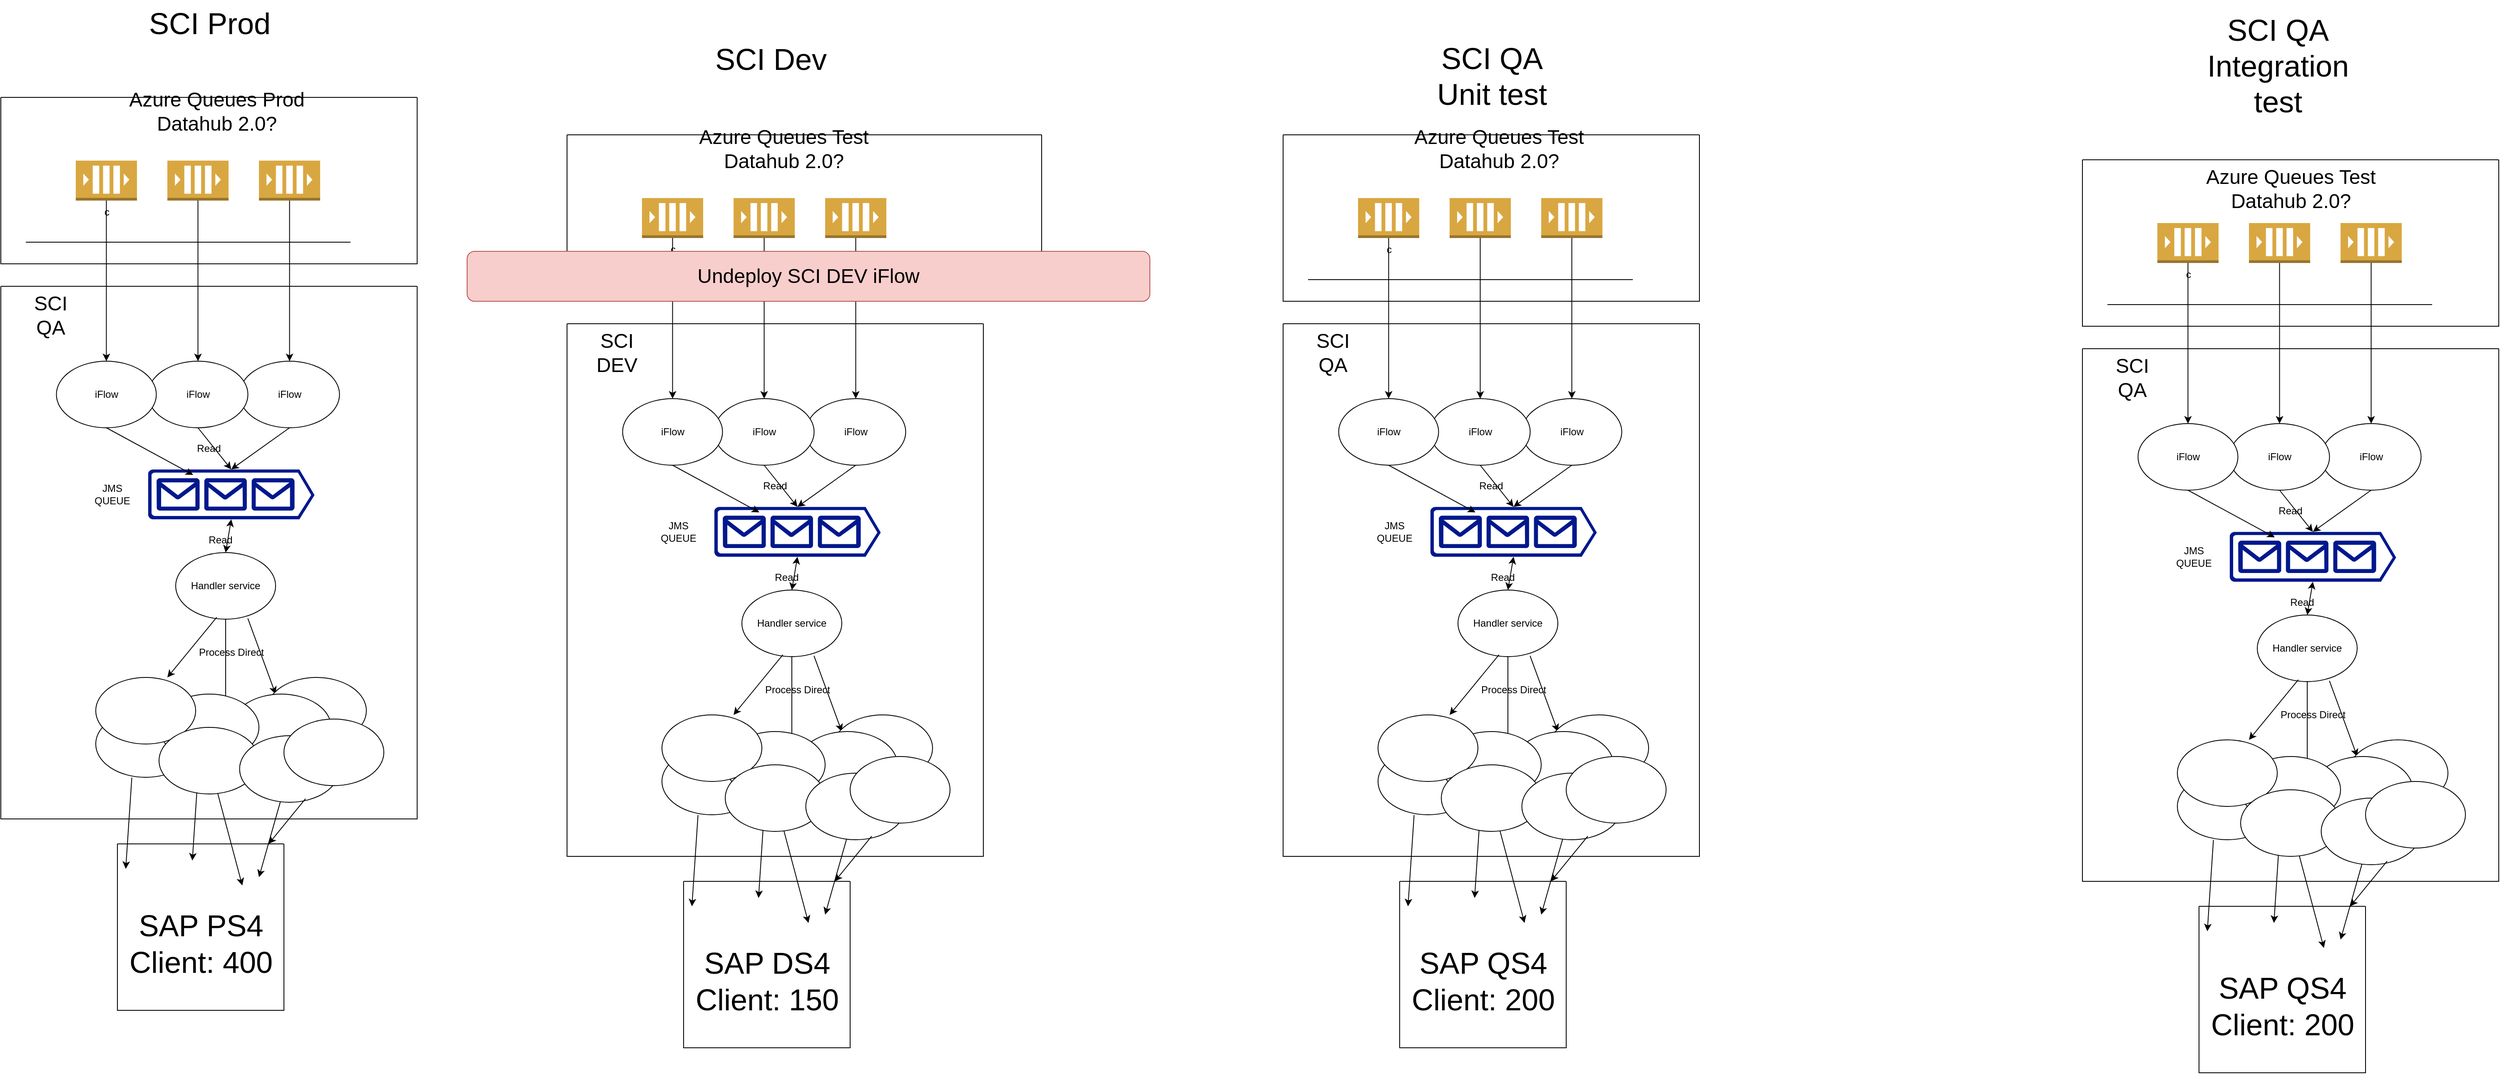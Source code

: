 <mxfile version="26.2.5">
  <diagram id="C5RBs43oDa-KdzZeNtuy" name="Page-1">
    <mxGraphModel dx="4732" dy="1289" grid="1" gridSize="10" guides="1" tooltips="1" connect="1" arrows="1" fold="1" page="1" pageScale="1" pageWidth="827" pageHeight="1169" math="0" shadow="0">
      <root>
        <mxCell id="WIyWlLk6GJQsqaUBKTNV-0" />
        <mxCell id="WIyWlLk6GJQsqaUBKTNV-1" parent="WIyWlLk6GJQsqaUBKTNV-0" />
        <mxCell id="n06JC92JtDvAnd-jPqie-0" value="c" style="outlineConnect=0;dashed=0;verticalLabelPosition=bottom;verticalAlign=top;align=center;html=1;shape=mxgraph.aws3.queue;fillColor=#D9A741;gradientColor=none;" parent="WIyWlLk6GJQsqaUBKTNV-1" vertex="1">
          <mxGeometry x="210" y="299" width="73.5" height="48" as="geometry" />
        </mxCell>
        <mxCell id="n06JC92JtDvAnd-jPqie-1" value="" style="outlineConnect=0;dashed=0;verticalLabelPosition=bottom;verticalAlign=top;align=center;html=1;shape=mxgraph.aws3.queue;fillColor=#D9A741;gradientColor=none;" parent="WIyWlLk6GJQsqaUBKTNV-1" vertex="1">
          <mxGeometry x="320" y="299" width="73.5" height="48" as="geometry" />
        </mxCell>
        <mxCell id="n06JC92JtDvAnd-jPqie-2" value="" style="outlineConnect=0;dashed=0;verticalLabelPosition=bottom;verticalAlign=top;align=center;html=1;shape=mxgraph.aws3.queue;fillColor=#D9A741;gradientColor=none;" parent="WIyWlLk6GJQsqaUBKTNV-1" vertex="1">
          <mxGeometry x="430" y="299" width="73.5" height="48" as="geometry" />
        </mxCell>
        <mxCell id="n06JC92JtDvAnd-jPqie-3" value="iFlow" style="ellipse;whiteSpace=wrap;html=1;" parent="WIyWlLk6GJQsqaUBKTNV-1" vertex="1">
          <mxGeometry x="406.75" y="540" width="120" height="80" as="geometry" />
        </mxCell>
        <mxCell id="n06JC92JtDvAnd-jPqie-5" value="" style="endArrow=classic;html=1;rounded=0;" parent="WIyWlLk6GJQsqaUBKTNV-1" source="n06JC92JtDvAnd-jPqie-0" target="n06JC92JtDvAnd-jPqie-8" edge="1">
          <mxGeometry width="50" height="50" relative="1" as="geometry">
            <mxPoint x="360" y="510" as="sourcePoint" />
            <mxPoint x="440" y="570" as="targetPoint" />
          </mxGeometry>
        </mxCell>
        <mxCell id="n06JC92JtDvAnd-jPqie-6" value="" style="endArrow=classic;html=1;rounded=0;" parent="WIyWlLk6GJQsqaUBKTNV-1" source="n06JC92JtDvAnd-jPqie-2" target="n06JC92JtDvAnd-jPqie-3" edge="1">
          <mxGeometry width="50" height="50" relative="1" as="geometry">
            <mxPoint x="430" y="490" as="sourcePoint" />
            <mxPoint x="691" y="567" as="targetPoint" />
          </mxGeometry>
        </mxCell>
        <mxCell id="n06JC92JtDvAnd-jPqie-7" value="iFlow" style="ellipse;whiteSpace=wrap;html=1;" parent="WIyWlLk6GJQsqaUBKTNV-1" vertex="1">
          <mxGeometry x="296.75" y="540" width="120" height="80" as="geometry" />
        </mxCell>
        <mxCell id="n06JC92JtDvAnd-jPqie-8" value="iFlow" style="ellipse;whiteSpace=wrap;html=1;" parent="WIyWlLk6GJQsqaUBKTNV-1" vertex="1">
          <mxGeometry x="186.75" y="540" width="120" height="80" as="geometry" />
        </mxCell>
        <mxCell id="n06JC92JtDvAnd-jPqie-10" value="" style="endArrow=classic;html=1;rounded=0;" parent="WIyWlLk6GJQsqaUBKTNV-1" source="n06JC92JtDvAnd-jPqie-1" target="n06JC92JtDvAnd-jPqie-7" edge="1">
          <mxGeometry width="50" height="50" relative="1" as="geometry">
            <mxPoint x="360" y="510" as="sourcePoint" />
            <mxPoint x="410" y="460" as="targetPoint" />
          </mxGeometry>
        </mxCell>
        <mxCell id="n06JC92JtDvAnd-jPqie-12" value="" style="endArrow=none;html=1;rounded=0;" parent="WIyWlLk6GJQsqaUBKTNV-1" edge="1">
          <mxGeometry width="50" height="50" relative="1" as="geometry">
            <mxPoint x="150" y="397" as="sourcePoint" />
            <mxPoint x="540" y="397" as="targetPoint" />
          </mxGeometry>
        </mxCell>
        <mxCell id="n06JC92JtDvAnd-jPqie-14" value="" style="swimlane;startSize=0;" parent="WIyWlLk6GJQsqaUBKTNV-1" vertex="1">
          <mxGeometry x="120" y="223" width="500" height="200" as="geometry" />
        </mxCell>
        <mxCell id="n06JC92JtDvAnd-jPqie-15" value="&lt;font style=&quot;font-size: 24px;&quot;&gt;Azure Queues Test&lt;/font&gt;&lt;div&gt;&lt;font style=&quot;font-size: 24px;&quot;&gt;Datahub 2.0?&lt;/font&gt;&lt;/div&gt;" style="text;html=1;align=center;verticalAlign=middle;resizable=0;points=[];autosize=1;strokeColor=none;fillColor=none;" parent="n06JC92JtDvAnd-jPqie-14" vertex="1">
          <mxGeometry x="135" width="230" height="70" as="geometry" />
        </mxCell>
        <mxCell id="n06JC92JtDvAnd-jPqie-17" value="" style="sketch=0;aspect=fixed;pointerEvents=1;shadow=0;dashed=0;html=1;strokeColor=none;labelPosition=center;verticalLabelPosition=bottom;verticalAlign=top;align=center;fillColor=#00188D;shape=mxgraph.azure.queue_generic" parent="WIyWlLk6GJQsqaUBKTNV-1" vertex="1">
          <mxGeometry x="296.75" y="670" width="200" height="60" as="geometry" />
        </mxCell>
        <mxCell id="n06JC92JtDvAnd-jPqie-18" value="" style="endArrow=classic;html=1;rounded=0;exitX=0.5;exitY=1;exitDx=0;exitDy=0;entryX=0.5;entryY=0;entryDx=0;entryDy=0;entryPerimeter=0;" parent="WIyWlLk6GJQsqaUBKTNV-1" source="n06JC92JtDvAnd-jPqie-7" target="n06JC92JtDvAnd-jPqie-17" edge="1">
          <mxGeometry width="50" height="50" relative="1" as="geometry">
            <mxPoint x="376.75" y="630" as="sourcePoint" />
            <mxPoint x="370" y="660" as="targetPoint" />
          </mxGeometry>
        </mxCell>
        <mxCell id="n06JC92JtDvAnd-jPqie-19" value="" style="endArrow=classic;html=1;rounded=0;exitX=0.5;exitY=1;exitDx=0;exitDy=0;entryX=0.271;entryY=0.111;entryDx=0;entryDy=0;entryPerimeter=0;" parent="WIyWlLk6GJQsqaUBKTNV-1" source="n06JC92JtDvAnd-jPqie-8" target="n06JC92JtDvAnd-jPqie-17" edge="1">
          <mxGeometry width="50" height="50" relative="1" as="geometry">
            <mxPoint x="360" y="570" as="sourcePoint" />
            <mxPoint x="410" y="520" as="targetPoint" />
          </mxGeometry>
        </mxCell>
        <mxCell id="n06JC92JtDvAnd-jPqie-20" value="" style="endArrow=classic;html=1;rounded=0;exitX=0.5;exitY=1;exitDx=0;exitDy=0;entryX=0.5;entryY=0;entryDx=0;entryDy=0;entryPerimeter=0;" parent="WIyWlLk6GJQsqaUBKTNV-1" source="n06JC92JtDvAnd-jPqie-3" target="n06JC92JtDvAnd-jPqie-17" edge="1">
          <mxGeometry width="50" height="50" relative="1" as="geometry">
            <mxPoint x="470" y="640" as="sourcePoint" />
            <mxPoint x="440" y="660" as="targetPoint" />
          </mxGeometry>
        </mxCell>
        <mxCell id="n06JC92JtDvAnd-jPqie-21" value="JMS QUEUE" style="text;html=1;align=center;verticalAlign=middle;whiteSpace=wrap;rounded=0;" parent="WIyWlLk6GJQsqaUBKTNV-1" vertex="1">
          <mxGeometry x="223.5" y="685" width="60" height="30" as="geometry" />
        </mxCell>
        <mxCell id="n06JC92JtDvAnd-jPqie-22" value="Handler service" style="ellipse;whiteSpace=wrap;html=1;" parent="WIyWlLk6GJQsqaUBKTNV-1" vertex="1">
          <mxGeometry x="330" y="770" width="120" height="80" as="geometry" />
        </mxCell>
        <mxCell id="n06JC92JtDvAnd-jPqie-24" value="" style="endArrow=classic;html=1;rounded=0;exitX=0.411;exitY=0.971;exitDx=0;exitDy=0;exitPerimeter=0;" parent="WIyWlLk6GJQsqaUBKTNV-1" source="n06JC92JtDvAnd-jPqie-22" edge="1">
          <mxGeometry width="50" height="50" relative="1" as="geometry">
            <mxPoint x="360" y="800" as="sourcePoint" />
            <mxPoint x="320" y="920" as="targetPoint" />
          </mxGeometry>
        </mxCell>
        <mxCell id="n06JC92JtDvAnd-jPqie-25" value="" style="endArrow=classic;html=1;rounded=0;exitX=0.722;exitY=0.988;exitDx=0;exitDy=0;exitPerimeter=0;" parent="WIyWlLk6GJQsqaUBKTNV-1" source="n06JC92JtDvAnd-jPqie-22" edge="1">
          <mxGeometry width="50" height="50" relative="1" as="geometry">
            <mxPoint x="470" y="970" as="sourcePoint" />
            <mxPoint x="450" y="940" as="targetPoint" />
          </mxGeometry>
        </mxCell>
        <mxCell id="n06JC92JtDvAnd-jPqie-26" value="" style="endArrow=classic;startArrow=classic;html=1;rounded=0;exitX=0.5;exitY=1;exitDx=0;exitDy=0;exitPerimeter=0;entryX=0.5;entryY=0;entryDx=0;entryDy=0;" parent="WIyWlLk6GJQsqaUBKTNV-1" source="n06JC92JtDvAnd-jPqie-17" target="n06JC92JtDvAnd-jPqie-22" edge="1">
          <mxGeometry width="50" height="50" relative="1" as="geometry">
            <mxPoint x="360" y="800" as="sourcePoint" />
            <mxPoint x="410" y="750" as="targetPoint" />
          </mxGeometry>
        </mxCell>
        <mxCell id="n06JC92JtDvAnd-jPqie-28" value="" style="endArrow=classic;html=1;rounded=0;exitX=0.5;exitY=1;exitDx=0;exitDy=0;" parent="WIyWlLk6GJQsqaUBKTNV-1" source="n06JC92JtDvAnd-jPqie-22" edge="1">
          <mxGeometry width="50" height="50" relative="1" as="geometry">
            <mxPoint x="390" y="850" as="sourcePoint" />
            <mxPoint x="390" y="980" as="targetPoint" />
          </mxGeometry>
        </mxCell>
        <mxCell id="n06JC92JtDvAnd-jPqie-29" value="Read" style="text;html=1;align=center;verticalAlign=middle;whiteSpace=wrap;rounded=0;" parent="WIyWlLk6GJQsqaUBKTNV-1" vertex="1">
          <mxGeometry x="250" y="630" width="240" height="30" as="geometry" />
        </mxCell>
        <mxCell id="n06JC92JtDvAnd-jPqie-30" value="Read" style="text;html=1;align=center;verticalAlign=middle;whiteSpace=wrap;rounded=0;" parent="WIyWlLk6GJQsqaUBKTNV-1" vertex="1">
          <mxGeometry x="263.5" y="740" width="240" height="30" as="geometry" />
        </mxCell>
        <mxCell id="n06JC92JtDvAnd-jPqie-31" value="Process Direct" style="text;html=1;align=center;verticalAlign=middle;whiteSpace=wrap;rounded=0;" parent="WIyWlLk6GJQsqaUBKTNV-1" vertex="1">
          <mxGeometry x="276.75" y="875" width="240" height="30" as="geometry" />
        </mxCell>
        <mxCell id="n06JC92JtDvAnd-jPqie-32" value="" style="ellipse;whiteSpace=wrap;html=1;" parent="WIyWlLk6GJQsqaUBKTNV-1" vertex="1">
          <mxGeometry x="234" y="960" width="120" height="80" as="geometry" />
        </mxCell>
        <mxCell id="n06JC92JtDvAnd-jPqie-33" value="" style="ellipse;whiteSpace=wrap;html=1;" parent="WIyWlLk6GJQsqaUBKTNV-1" vertex="1">
          <mxGeometry x="439" y="920" width="120" height="80" as="geometry" />
        </mxCell>
        <mxCell id="n06JC92JtDvAnd-jPqie-34" value="" style="ellipse;whiteSpace=wrap;html=1;" parent="WIyWlLk6GJQsqaUBKTNV-1" vertex="1">
          <mxGeometry x="396.75" y="940" width="120" height="80" as="geometry" />
        </mxCell>
        <mxCell id="n06JC92JtDvAnd-jPqie-35" value="" style="ellipse;whiteSpace=wrap;html=1;" parent="WIyWlLk6GJQsqaUBKTNV-1" vertex="1">
          <mxGeometry x="310" y="940" width="120" height="80" as="geometry" />
        </mxCell>
        <mxCell id="n06JC92JtDvAnd-jPqie-36" value="" style="ellipse;whiteSpace=wrap;html=1;" parent="WIyWlLk6GJQsqaUBKTNV-1" vertex="1">
          <mxGeometry x="234" y="920" width="120" height="80" as="geometry" />
        </mxCell>
        <mxCell id="n06JC92JtDvAnd-jPqie-37" value="" style="ellipse;whiteSpace=wrap;html=1;" parent="WIyWlLk6GJQsqaUBKTNV-1" vertex="1">
          <mxGeometry x="310" y="980" width="120" height="80" as="geometry" />
        </mxCell>
        <mxCell id="n06JC92JtDvAnd-jPqie-38" value="" style="ellipse;whiteSpace=wrap;html=1;" parent="WIyWlLk6GJQsqaUBKTNV-1" vertex="1">
          <mxGeometry x="406.75" y="990" width="120" height="80" as="geometry" />
        </mxCell>
        <mxCell id="n06JC92JtDvAnd-jPqie-39" value="" style="ellipse;whiteSpace=wrap;html=1;" parent="WIyWlLk6GJQsqaUBKTNV-1" vertex="1">
          <mxGeometry x="460" y="970" width="120" height="80" as="geometry" />
        </mxCell>
        <mxCell id="n06JC92JtDvAnd-jPqie-40" value="" style="endArrow=classic;html=1;rounded=0;" parent="WIyWlLk6GJQsqaUBKTNV-1" source="n06JC92JtDvAnd-jPqie-38" edge="1">
          <mxGeometry width="50" height="50" relative="1" as="geometry">
            <mxPoint x="450" y="1140" as="sourcePoint" />
            <mxPoint x="430" y="1160" as="targetPoint" />
          </mxGeometry>
        </mxCell>
        <mxCell id="n06JC92JtDvAnd-jPqie-41" value="" style="endArrow=classic;html=1;rounded=0;" parent="WIyWlLk6GJQsqaUBKTNV-1" source="n06JC92JtDvAnd-jPqie-37" edge="1">
          <mxGeometry width="50" height="50" relative="1" as="geometry">
            <mxPoint x="370" y="1110" as="sourcePoint" />
            <mxPoint x="410" y="1170" as="targetPoint" />
          </mxGeometry>
        </mxCell>
        <mxCell id="n06JC92JtDvAnd-jPqie-42" value="" style="endArrow=classic;html=1;rounded=0;exitX=0.361;exitY=1.004;exitDx=0;exitDy=0;exitPerimeter=0;" parent="WIyWlLk6GJQsqaUBKTNV-1" source="n06JC92JtDvAnd-jPqie-32" edge="1">
          <mxGeometry width="50" height="50" relative="1" as="geometry">
            <mxPoint x="280" y="1050" as="sourcePoint" />
            <mxPoint x="270" y="1150" as="targetPoint" />
          </mxGeometry>
        </mxCell>
        <mxCell id="n06JC92JtDvAnd-jPqie-43" value="" style="endArrow=classic;html=1;rounded=0;exitX=0.378;exitY=0.979;exitDx=0;exitDy=0;exitPerimeter=0;" parent="WIyWlLk6GJQsqaUBKTNV-1" source="n06JC92JtDvAnd-jPqie-37" edge="1">
          <mxGeometry width="50" height="50" relative="1" as="geometry">
            <mxPoint x="370" y="1110" as="sourcePoint" />
            <mxPoint x="350" y="1140" as="targetPoint" />
          </mxGeometry>
        </mxCell>
        <mxCell id="n06JC92JtDvAnd-jPqie-44" value="" style="endArrow=classic;html=1;rounded=0;exitX=0.66;exitY=0.946;exitDx=0;exitDy=0;exitPerimeter=0;" parent="WIyWlLk6GJQsqaUBKTNV-1" source="n06JC92JtDvAnd-jPqie-38" target="n06JC92JtDvAnd-jPqie-45" edge="1">
          <mxGeometry width="50" height="50" relative="1" as="geometry">
            <mxPoint x="370" y="1110" as="sourcePoint" />
            <mxPoint x="470" y="1170" as="targetPoint" />
          </mxGeometry>
        </mxCell>
        <mxCell id="n06JC92JtDvAnd-jPqie-45" value="" style="swimlane;startSize=0;" parent="WIyWlLk6GJQsqaUBKTNV-1" vertex="1">
          <mxGeometry x="260" y="1120" width="200" height="200" as="geometry" />
        </mxCell>
        <mxCell id="n06JC92JtDvAnd-jPqie-47" value="&lt;font style=&quot;font-size: 36px;&quot;&gt;SAP QS4&lt;br&gt;Client: 200&lt;/font&gt;" style="text;html=1;align=center;verticalAlign=middle;resizable=0;points=[];autosize=1;strokeColor=none;fillColor=none;" parent="n06JC92JtDvAnd-jPqie-45" vertex="1">
          <mxGeometry y="70" width="200" height="100" as="geometry" />
        </mxCell>
        <mxCell id="g54i5lLIACG8u-Ve7HpA-40" value="" style="swimlane;startSize=0;" vertex="1" parent="WIyWlLk6GJQsqaUBKTNV-1">
          <mxGeometry x="120" y="450" width="500" height="640" as="geometry" />
        </mxCell>
        <mxCell id="g54i5lLIACG8u-Ve7HpA-41" value="&lt;font style=&quot;font-size: 24px;&quot;&gt;SCI QA&lt;/font&gt;" style="text;html=1;align=center;verticalAlign=middle;whiteSpace=wrap;rounded=0;" vertex="1" parent="g54i5lLIACG8u-Ve7HpA-40">
          <mxGeometry x="30" y="20" width="60" height="30" as="geometry" />
        </mxCell>
        <mxCell id="g54i5lLIACG8u-Ve7HpA-84" value="c" style="outlineConnect=0;dashed=0;verticalLabelPosition=bottom;verticalAlign=top;align=center;html=1;shape=mxgraph.aws3.queue;fillColor=#D9A741;gradientColor=none;" vertex="1" parent="WIyWlLk6GJQsqaUBKTNV-1">
          <mxGeometry x="-1610" y="269" width="73.5" height="48" as="geometry" />
        </mxCell>
        <mxCell id="g54i5lLIACG8u-Ve7HpA-85" value="" style="outlineConnect=0;dashed=0;verticalLabelPosition=bottom;verticalAlign=top;align=center;html=1;shape=mxgraph.aws3.queue;fillColor=#D9A741;gradientColor=none;" vertex="1" parent="WIyWlLk6GJQsqaUBKTNV-1">
          <mxGeometry x="-1500" y="269" width="73.5" height="48" as="geometry" />
        </mxCell>
        <mxCell id="g54i5lLIACG8u-Ve7HpA-86" value="" style="outlineConnect=0;dashed=0;verticalLabelPosition=bottom;verticalAlign=top;align=center;html=1;shape=mxgraph.aws3.queue;fillColor=#D9A741;gradientColor=none;" vertex="1" parent="WIyWlLk6GJQsqaUBKTNV-1">
          <mxGeometry x="-1390" y="269" width="73.5" height="48" as="geometry" />
        </mxCell>
        <mxCell id="g54i5lLIACG8u-Ve7HpA-87" value="iFlow" style="ellipse;whiteSpace=wrap;html=1;" vertex="1" parent="WIyWlLk6GJQsqaUBKTNV-1">
          <mxGeometry x="-1413.25" y="510" width="120" height="80" as="geometry" />
        </mxCell>
        <mxCell id="g54i5lLIACG8u-Ve7HpA-88" value="" style="endArrow=classic;html=1;rounded=0;" edge="1" parent="WIyWlLk6GJQsqaUBKTNV-1" source="g54i5lLIACG8u-Ve7HpA-84" target="g54i5lLIACG8u-Ve7HpA-91">
          <mxGeometry width="50" height="50" relative="1" as="geometry">
            <mxPoint x="-1460" y="480" as="sourcePoint" />
            <mxPoint x="-1380" y="540" as="targetPoint" />
          </mxGeometry>
        </mxCell>
        <mxCell id="g54i5lLIACG8u-Ve7HpA-89" value="" style="endArrow=classic;html=1;rounded=0;" edge="1" parent="WIyWlLk6GJQsqaUBKTNV-1" source="g54i5lLIACG8u-Ve7HpA-86" target="g54i5lLIACG8u-Ve7HpA-87">
          <mxGeometry width="50" height="50" relative="1" as="geometry">
            <mxPoint x="-1390" y="460" as="sourcePoint" />
            <mxPoint x="-1129" y="537" as="targetPoint" />
          </mxGeometry>
        </mxCell>
        <mxCell id="g54i5lLIACG8u-Ve7HpA-90" value="iFlow" style="ellipse;whiteSpace=wrap;html=1;" vertex="1" parent="WIyWlLk6GJQsqaUBKTNV-1">
          <mxGeometry x="-1523.25" y="510" width="120" height="80" as="geometry" />
        </mxCell>
        <mxCell id="g54i5lLIACG8u-Ve7HpA-91" value="iFlow" style="ellipse;whiteSpace=wrap;html=1;" vertex="1" parent="WIyWlLk6GJQsqaUBKTNV-1">
          <mxGeometry x="-1633.25" y="510" width="120" height="80" as="geometry" />
        </mxCell>
        <mxCell id="g54i5lLIACG8u-Ve7HpA-92" value="" style="endArrow=classic;html=1;rounded=0;" edge="1" parent="WIyWlLk6GJQsqaUBKTNV-1" source="g54i5lLIACG8u-Ve7HpA-85" target="g54i5lLIACG8u-Ve7HpA-90">
          <mxGeometry width="50" height="50" relative="1" as="geometry">
            <mxPoint x="-1460" y="480" as="sourcePoint" />
            <mxPoint x="-1410" y="430" as="targetPoint" />
          </mxGeometry>
        </mxCell>
        <mxCell id="g54i5lLIACG8u-Ve7HpA-93" value="" style="endArrow=none;html=1;rounded=0;" edge="1" parent="WIyWlLk6GJQsqaUBKTNV-1">
          <mxGeometry width="50" height="50" relative="1" as="geometry">
            <mxPoint x="-1670" y="367" as="sourcePoint" />
            <mxPoint x="-1280" y="367" as="targetPoint" />
          </mxGeometry>
        </mxCell>
        <mxCell id="g54i5lLIACG8u-Ve7HpA-94" value="" style="swimlane;startSize=0;" vertex="1" parent="WIyWlLk6GJQsqaUBKTNV-1">
          <mxGeometry x="-1700" y="193" width="570" height="200" as="geometry" />
        </mxCell>
        <mxCell id="g54i5lLIACG8u-Ve7HpA-127" value="&lt;font style=&quot;font-size: 24px;&quot;&gt;Undeploy SCI DEV iFlow&lt;/font&gt;" style="rounded=1;whiteSpace=wrap;html=1;fillColor=#f8cecc;strokeColor=#b85450;" vertex="1" parent="g54i5lLIACG8u-Ve7HpA-94">
          <mxGeometry x="-120" y="140" width="820" height="60" as="geometry" />
        </mxCell>
        <mxCell id="g54i5lLIACG8u-Ve7HpA-95" value="&lt;font style=&quot;font-size: 24px;&quot;&gt;Azure Queues Test&lt;br&gt;Datahub 2.0?&lt;/font&gt;" style="text;html=1;align=center;verticalAlign=middle;resizable=0;points=[];autosize=1;strokeColor=none;fillColor=none;" vertex="1" parent="WIyWlLk6GJQsqaUBKTNV-1">
          <mxGeometry x="-1555" y="175" width="230" height="70" as="geometry" />
        </mxCell>
        <mxCell id="g54i5lLIACG8u-Ve7HpA-96" value="" style="sketch=0;aspect=fixed;pointerEvents=1;shadow=0;dashed=0;html=1;strokeColor=none;labelPosition=center;verticalLabelPosition=bottom;verticalAlign=top;align=center;fillColor=#00188D;shape=mxgraph.azure.queue_generic" vertex="1" parent="WIyWlLk6GJQsqaUBKTNV-1">
          <mxGeometry x="-1523.25" y="640" width="200" height="60" as="geometry" />
        </mxCell>
        <mxCell id="g54i5lLIACG8u-Ve7HpA-97" value="" style="endArrow=classic;html=1;rounded=0;exitX=0.5;exitY=1;exitDx=0;exitDy=0;entryX=0.5;entryY=0;entryDx=0;entryDy=0;entryPerimeter=0;" edge="1" parent="WIyWlLk6GJQsqaUBKTNV-1" source="g54i5lLIACG8u-Ve7HpA-90" target="g54i5lLIACG8u-Ve7HpA-96">
          <mxGeometry width="50" height="50" relative="1" as="geometry">
            <mxPoint x="-1443.25" y="600" as="sourcePoint" />
            <mxPoint x="-1450" y="630" as="targetPoint" />
          </mxGeometry>
        </mxCell>
        <mxCell id="g54i5lLIACG8u-Ve7HpA-98" value="" style="endArrow=classic;html=1;rounded=0;exitX=0.5;exitY=1;exitDx=0;exitDy=0;entryX=0.271;entryY=0.111;entryDx=0;entryDy=0;entryPerimeter=0;" edge="1" parent="WIyWlLk6GJQsqaUBKTNV-1" source="g54i5lLIACG8u-Ve7HpA-91" target="g54i5lLIACG8u-Ve7HpA-96">
          <mxGeometry width="50" height="50" relative="1" as="geometry">
            <mxPoint x="-1460" y="540" as="sourcePoint" />
            <mxPoint x="-1410" y="490" as="targetPoint" />
          </mxGeometry>
        </mxCell>
        <mxCell id="g54i5lLIACG8u-Ve7HpA-99" value="" style="endArrow=classic;html=1;rounded=0;exitX=0.5;exitY=1;exitDx=0;exitDy=0;entryX=0.5;entryY=0;entryDx=0;entryDy=0;entryPerimeter=0;" edge="1" parent="WIyWlLk6GJQsqaUBKTNV-1" source="g54i5lLIACG8u-Ve7HpA-87" target="g54i5lLIACG8u-Ve7HpA-96">
          <mxGeometry width="50" height="50" relative="1" as="geometry">
            <mxPoint x="-1350" y="610" as="sourcePoint" />
            <mxPoint x="-1380" y="630" as="targetPoint" />
          </mxGeometry>
        </mxCell>
        <mxCell id="g54i5lLIACG8u-Ve7HpA-100" value="JMS QUEUE" style="text;html=1;align=center;verticalAlign=middle;whiteSpace=wrap;rounded=0;" vertex="1" parent="WIyWlLk6GJQsqaUBKTNV-1">
          <mxGeometry x="-1596.5" y="655" width="60" height="30" as="geometry" />
        </mxCell>
        <mxCell id="g54i5lLIACG8u-Ve7HpA-101" value="Handler service" style="ellipse;whiteSpace=wrap;html=1;" vertex="1" parent="WIyWlLk6GJQsqaUBKTNV-1">
          <mxGeometry x="-1490" y="740" width="120" height="80" as="geometry" />
        </mxCell>
        <mxCell id="g54i5lLIACG8u-Ve7HpA-102" value="" style="endArrow=classic;html=1;rounded=0;exitX=0.411;exitY=0.971;exitDx=0;exitDy=0;exitPerimeter=0;" edge="1" parent="WIyWlLk6GJQsqaUBKTNV-1" source="g54i5lLIACG8u-Ve7HpA-101">
          <mxGeometry width="50" height="50" relative="1" as="geometry">
            <mxPoint x="-1460" y="770" as="sourcePoint" />
            <mxPoint x="-1500" y="890" as="targetPoint" />
          </mxGeometry>
        </mxCell>
        <mxCell id="g54i5lLIACG8u-Ve7HpA-103" value="" style="endArrow=classic;html=1;rounded=0;exitX=0.722;exitY=0.988;exitDx=0;exitDy=0;exitPerimeter=0;" edge="1" parent="WIyWlLk6GJQsqaUBKTNV-1" source="g54i5lLIACG8u-Ve7HpA-101">
          <mxGeometry width="50" height="50" relative="1" as="geometry">
            <mxPoint x="-1350" y="940" as="sourcePoint" />
            <mxPoint x="-1370" y="910" as="targetPoint" />
          </mxGeometry>
        </mxCell>
        <mxCell id="g54i5lLIACG8u-Ve7HpA-104" value="" style="endArrow=classic;startArrow=classic;html=1;rounded=0;exitX=0.5;exitY=1;exitDx=0;exitDy=0;exitPerimeter=0;entryX=0.5;entryY=0;entryDx=0;entryDy=0;" edge="1" parent="WIyWlLk6GJQsqaUBKTNV-1" source="g54i5lLIACG8u-Ve7HpA-96" target="g54i5lLIACG8u-Ve7HpA-101">
          <mxGeometry width="50" height="50" relative="1" as="geometry">
            <mxPoint x="-1460" y="770" as="sourcePoint" />
            <mxPoint x="-1410" y="720" as="targetPoint" />
          </mxGeometry>
        </mxCell>
        <mxCell id="g54i5lLIACG8u-Ve7HpA-105" value="" style="endArrow=classic;html=1;rounded=0;exitX=0.5;exitY=1;exitDx=0;exitDy=0;" edge="1" parent="WIyWlLk6GJQsqaUBKTNV-1" source="g54i5lLIACG8u-Ve7HpA-101">
          <mxGeometry width="50" height="50" relative="1" as="geometry">
            <mxPoint x="-1430" y="820" as="sourcePoint" />
            <mxPoint x="-1430" y="950" as="targetPoint" />
          </mxGeometry>
        </mxCell>
        <mxCell id="g54i5lLIACG8u-Ve7HpA-106" value="Read" style="text;html=1;align=center;verticalAlign=middle;whiteSpace=wrap;rounded=0;" vertex="1" parent="WIyWlLk6GJQsqaUBKTNV-1">
          <mxGeometry x="-1570" y="600" width="240" height="30" as="geometry" />
        </mxCell>
        <mxCell id="g54i5lLIACG8u-Ve7HpA-107" value="Read" style="text;html=1;align=center;verticalAlign=middle;whiteSpace=wrap;rounded=0;" vertex="1" parent="WIyWlLk6GJQsqaUBKTNV-1">
          <mxGeometry x="-1556.5" y="710" width="240" height="30" as="geometry" />
        </mxCell>
        <mxCell id="g54i5lLIACG8u-Ve7HpA-108" value="Process Direct" style="text;html=1;align=center;verticalAlign=middle;whiteSpace=wrap;rounded=0;" vertex="1" parent="WIyWlLk6GJQsqaUBKTNV-1">
          <mxGeometry x="-1543.25" y="845" width="240" height="30" as="geometry" />
        </mxCell>
        <mxCell id="g54i5lLIACG8u-Ve7HpA-109" value="" style="ellipse;whiteSpace=wrap;html=1;" vertex="1" parent="WIyWlLk6GJQsqaUBKTNV-1">
          <mxGeometry x="-1586" y="930" width="120" height="80" as="geometry" />
        </mxCell>
        <mxCell id="g54i5lLIACG8u-Ve7HpA-110" value="" style="ellipse;whiteSpace=wrap;html=1;" vertex="1" parent="WIyWlLk6GJQsqaUBKTNV-1">
          <mxGeometry x="-1381" y="890" width="120" height="80" as="geometry" />
        </mxCell>
        <mxCell id="g54i5lLIACG8u-Ve7HpA-111" value="" style="ellipse;whiteSpace=wrap;html=1;" vertex="1" parent="WIyWlLk6GJQsqaUBKTNV-1">
          <mxGeometry x="-1423.25" y="910" width="120" height="80" as="geometry" />
        </mxCell>
        <mxCell id="g54i5lLIACG8u-Ve7HpA-112" value="" style="ellipse;whiteSpace=wrap;html=1;" vertex="1" parent="WIyWlLk6GJQsqaUBKTNV-1">
          <mxGeometry x="-1510" y="910" width="120" height="80" as="geometry" />
        </mxCell>
        <mxCell id="g54i5lLIACG8u-Ve7HpA-113" value="" style="ellipse;whiteSpace=wrap;html=1;" vertex="1" parent="WIyWlLk6GJQsqaUBKTNV-1">
          <mxGeometry x="-1586" y="890" width="120" height="80" as="geometry" />
        </mxCell>
        <mxCell id="g54i5lLIACG8u-Ve7HpA-114" value="" style="ellipse;whiteSpace=wrap;html=1;" vertex="1" parent="WIyWlLk6GJQsqaUBKTNV-1">
          <mxGeometry x="-1510" y="950" width="120" height="80" as="geometry" />
        </mxCell>
        <mxCell id="g54i5lLIACG8u-Ve7HpA-115" value="" style="ellipse;whiteSpace=wrap;html=1;" vertex="1" parent="WIyWlLk6GJQsqaUBKTNV-1">
          <mxGeometry x="-1413.25" y="960" width="120" height="80" as="geometry" />
        </mxCell>
        <mxCell id="g54i5lLIACG8u-Ve7HpA-116" value="" style="ellipse;whiteSpace=wrap;html=1;" vertex="1" parent="WIyWlLk6GJQsqaUBKTNV-1">
          <mxGeometry x="-1360" y="940" width="120" height="80" as="geometry" />
        </mxCell>
        <mxCell id="g54i5lLIACG8u-Ve7HpA-117" value="" style="endArrow=classic;html=1;rounded=0;" edge="1" parent="WIyWlLk6GJQsqaUBKTNV-1" source="g54i5lLIACG8u-Ve7HpA-115">
          <mxGeometry width="50" height="50" relative="1" as="geometry">
            <mxPoint x="-1370" y="1110" as="sourcePoint" />
            <mxPoint x="-1390" y="1130" as="targetPoint" />
          </mxGeometry>
        </mxCell>
        <mxCell id="g54i5lLIACG8u-Ve7HpA-118" value="" style="endArrow=classic;html=1;rounded=0;" edge="1" parent="WIyWlLk6GJQsqaUBKTNV-1" source="g54i5lLIACG8u-Ve7HpA-114">
          <mxGeometry width="50" height="50" relative="1" as="geometry">
            <mxPoint x="-1450" y="1080" as="sourcePoint" />
            <mxPoint x="-1410" y="1140" as="targetPoint" />
          </mxGeometry>
        </mxCell>
        <mxCell id="g54i5lLIACG8u-Ve7HpA-119" value="" style="endArrow=classic;html=1;rounded=0;exitX=0.361;exitY=1.004;exitDx=0;exitDy=0;exitPerimeter=0;" edge="1" parent="WIyWlLk6GJQsqaUBKTNV-1" source="g54i5lLIACG8u-Ve7HpA-109">
          <mxGeometry width="50" height="50" relative="1" as="geometry">
            <mxPoint x="-1540" y="1020" as="sourcePoint" />
            <mxPoint x="-1550" y="1120" as="targetPoint" />
          </mxGeometry>
        </mxCell>
        <mxCell id="g54i5lLIACG8u-Ve7HpA-120" value="" style="endArrow=classic;html=1;rounded=0;exitX=0.378;exitY=0.979;exitDx=0;exitDy=0;exitPerimeter=0;" edge="1" parent="WIyWlLk6GJQsqaUBKTNV-1" source="g54i5lLIACG8u-Ve7HpA-114">
          <mxGeometry width="50" height="50" relative="1" as="geometry">
            <mxPoint x="-1450" y="1080" as="sourcePoint" />
            <mxPoint x="-1470" y="1110" as="targetPoint" />
          </mxGeometry>
        </mxCell>
        <mxCell id="g54i5lLIACG8u-Ve7HpA-121" value="" style="endArrow=classic;html=1;rounded=0;exitX=0.66;exitY=0.946;exitDx=0;exitDy=0;exitPerimeter=0;" edge="1" parent="WIyWlLk6GJQsqaUBKTNV-1" source="g54i5lLIACG8u-Ve7HpA-115" target="g54i5lLIACG8u-Ve7HpA-122">
          <mxGeometry width="50" height="50" relative="1" as="geometry">
            <mxPoint x="-1450" y="1080" as="sourcePoint" />
            <mxPoint x="-1350" y="1140" as="targetPoint" />
          </mxGeometry>
        </mxCell>
        <mxCell id="g54i5lLIACG8u-Ve7HpA-122" value="" style="swimlane;startSize=0;" vertex="1" parent="WIyWlLk6GJQsqaUBKTNV-1">
          <mxGeometry x="-1560" y="1090" width="200" height="200" as="geometry" />
        </mxCell>
        <mxCell id="g54i5lLIACG8u-Ve7HpA-123" value="&lt;font style=&quot;font-size: 36px;&quot;&gt;SAP DS4&lt;br&gt;Client: 150&lt;/font&gt;" style="text;html=1;align=center;verticalAlign=middle;resizable=0;points=[];autosize=1;strokeColor=none;fillColor=none;" vertex="1" parent="g54i5lLIACG8u-Ve7HpA-122">
          <mxGeometry y="70" width="200" height="100" as="geometry" />
        </mxCell>
        <mxCell id="g54i5lLIACG8u-Ve7HpA-124" value="" style="swimlane;startSize=0;" vertex="1" parent="WIyWlLk6GJQsqaUBKTNV-1">
          <mxGeometry x="-1700" y="420" width="500" height="640" as="geometry" />
        </mxCell>
        <mxCell id="g54i5lLIACG8u-Ve7HpA-125" value="&lt;font style=&quot;font-size: 24px;&quot;&gt;SCI DEV&lt;/font&gt;" style="text;html=1;align=center;verticalAlign=middle;whiteSpace=wrap;rounded=0;" vertex="1" parent="g54i5lLIACG8u-Ve7HpA-124">
          <mxGeometry x="30" y="20" width="60" height="30" as="geometry" />
        </mxCell>
        <mxCell id="g54i5lLIACG8u-Ve7HpA-129" value="c" style="outlineConnect=0;dashed=0;verticalLabelPosition=bottom;verticalAlign=top;align=center;html=1;shape=mxgraph.aws3.queue;fillColor=#D9A741;gradientColor=none;" vertex="1" parent="WIyWlLk6GJQsqaUBKTNV-1">
          <mxGeometry x="-750" y="269" width="73.5" height="48" as="geometry" />
        </mxCell>
        <mxCell id="g54i5lLIACG8u-Ve7HpA-130" value="" style="outlineConnect=0;dashed=0;verticalLabelPosition=bottom;verticalAlign=top;align=center;html=1;shape=mxgraph.aws3.queue;fillColor=#D9A741;gradientColor=none;" vertex="1" parent="WIyWlLk6GJQsqaUBKTNV-1">
          <mxGeometry x="-640" y="269" width="73.5" height="48" as="geometry" />
        </mxCell>
        <mxCell id="g54i5lLIACG8u-Ve7HpA-131" value="" style="outlineConnect=0;dashed=0;verticalLabelPosition=bottom;verticalAlign=top;align=center;html=1;shape=mxgraph.aws3.queue;fillColor=#D9A741;gradientColor=none;" vertex="1" parent="WIyWlLk6GJQsqaUBKTNV-1">
          <mxGeometry x="-530" y="269" width="73.5" height="48" as="geometry" />
        </mxCell>
        <mxCell id="g54i5lLIACG8u-Ve7HpA-132" value="iFlow" style="ellipse;whiteSpace=wrap;html=1;" vertex="1" parent="WIyWlLk6GJQsqaUBKTNV-1">
          <mxGeometry x="-553.25" y="510" width="120" height="80" as="geometry" />
        </mxCell>
        <mxCell id="g54i5lLIACG8u-Ve7HpA-133" value="" style="endArrow=classic;html=1;rounded=0;" edge="1" parent="WIyWlLk6GJQsqaUBKTNV-1" source="g54i5lLIACG8u-Ve7HpA-129" target="g54i5lLIACG8u-Ve7HpA-136">
          <mxGeometry width="50" height="50" relative="1" as="geometry">
            <mxPoint x="-600" y="480" as="sourcePoint" />
            <mxPoint x="-520" y="540" as="targetPoint" />
          </mxGeometry>
        </mxCell>
        <mxCell id="g54i5lLIACG8u-Ve7HpA-134" value="" style="endArrow=classic;html=1;rounded=0;" edge="1" parent="WIyWlLk6GJQsqaUBKTNV-1" source="g54i5lLIACG8u-Ve7HpA-131" target="g54i5lLIACG8u-Ve7HpA-132">
          <mxGeometry width="50" height="50" relative="1" as="geometry">
            <mxPoint x="-530" y="460" as="sourcePoint" />
            <mxPoint x="-269" y="537" as="targetPoint" />
          </mxGeometry>
        </mxCell>
        <mxCell id="g54i5lLIACG8u-Ve7HpA-135" value="iFlow" style="ellipse;whiteSpace=wrap;html=1;" vertex="1" parent="WIyWlLk6GJQsqaUBKTNV-1">
          <mxGeometry x="-663.25" y="510" width="120" height="80" as="geometry" />
        </mxCell>
        <mxCell id="g54i5lLIACG8u-Ve7HpA-136" value="iFlow" style="ellipse;whiteSpace=wrap;html=1;" vertex="1" parent="WIyWlLk6GJQsqaUBKTNV-1">
          <mxGeometry x="-773.25" y="510" width="120" height="80" as="geometry" />
        </mxCell>
        <mxCell id="g54i5lLIACG8u-Ve7HpA-137" value="" style="endArrow=classic;html=1;rounded=0;" edge="1" parent="WIyWlLk6GJQsqaUBKTNV-1" source="g54i5lLIACG8u-Ve7HpA-130" target="g54i5lLIACG8u-Ve7HpA-135">
          <mxGeometry width="50" height="50" relative="1" as="geometry">
            <mxPoint x="-600" y="480" as="sourcePoint" />
            <mxPoint x="-550" y="430" as="targetPoint" />
          </mxGeometry>
        </mxCell>
        <mxCell id="g54i5lLIACG8u-Ve7HpA-138" value="" style="endArrow=none;html=1;rounded=0;" edge="1" parent="WIyWlLk6GJQsqaUBKTNV-1">
          <mxGeometry width="50" height="50" relative="1" as="geometry">
            <mxPoint x="-810" y="367" as="sourcePoint" />
            <mxPoint x="-420" y="367" as="targetPoint" />
          </mxGeometry>
        </mxCell>
        <mxCell id="g54i5lLIACG8u-Ve7HpA-139" value="" style="swimlane;startSize=0;" vertex="1" parent="WIyWlLk6GJQsqaUBKTNV-1">
          <mxGeometry x="-840" y="193" width="500" height="200" as="geometry" />
        </mxCell>
        <mxCell id="g54i5lLIACG8u-Ve7HpA-140" value="&lt;font style=&quot;font-size: 24px;&quot;&gt;Azure Queues Test&lt;br&gt;Datahub 2.0?&lt;/font&gt;" style="text;html=1;align=center;verticalAlign=middle;resizable=0;points=[];autosize=1;strokeColor=none;fillColor=none;" vertex="1" parent="WIyWlLk6GJQsqaUBKTNV-1">
          <mxGeometry x="-696" y="175" width="230" height="70" as="geometry" />
        </mxCell>
        <mxCell id="g54i5lLIACG8u-Ve7HpA-141" value="" style="sketch=0;aspect=fixed;pointerEvents=1;shadow=0;dashed=0;html=1;strokeColor=none;labelPosition=center;verticalLabelPosition=bottom;verticalAlign=top;align=center;fillColor=#00188D;shape=mxgraph.azure.queue_generic" vertex="1" parent="WIyWlLk6GJQsqaUBKTNV-1">
          <mxGeometry x="-663.25" y="640" width="200" height="60" as="geometry" />
        </mxCell>
        <mxCell id="g54i5lLIACG8u-Ve7HpA-142" value="" style="endArrow=classic;html=1;rounded=0;exitX=0.5;exitY=1;exitDx=0;exitDy=0;entryX=0.5;entryY=0;entryDx=0;entryDy=0;entryPerimeter=0;" edge="1" parent="WIyWlLk6GJQsqaUBKTNV-1" source="g54i5lLIACG8u-Ve7HpA-135" target="g54i5lLIACG8u-Ve7HpA-141">
          <mxGeometry width="50" height="50" relative="1" as="geometry">
            <mxPoint x="-583.25" y="600" as="sourcePoint" />
            <mxPoint x="-590" y="630" as="targetPoint" />
          </mxGeometry>
        </mxCell>
        <mxCell id="g54i5lLIACG8u-Ve7HpA-143" value="" style="endArrow=classic;html=1;rounded=0;exitX=0.5;exitY=1;exitDx=0;exitDy=0;entryX=0.271;entryY=0.111;entryDx=0;entryDy=0;entryPerimeter=0;" edge="1" parent="WIyWlLk6GJQsqaUBKTNV-1" source="g54i5lLIACG8u-Ve7HpA-136" target="g54i5lLIACG8u-Ve7HpA-141">
          <mxGeometry width="50" height="50" relative="1" as="geometry">
            <mxPoint x="-600" y="540" as="sourcePoint" />
            <mxPoint x="-550" y="490" as="targetPoint" />
          </mxGeometry>
        </mxCell>
        <mxCell id="g54i5lLIACG8u-Ve7HpA-144" value="" style="endArrow=classic;html=1;rounded=0;exitX=0.5;exitY=1;exitDx=0;exitDy=0;entryX=0.5;entryY=0;entryDx=0;entryDy=0;entryPerimeter=0;" edge="1" parent="WIyWlLk6GJQsqaUBKTNV-1" source="g54i5lLIACG8u-Ve7HpA-132" target="g54i5lLIACG8u-Ve7HpA-141">
          <mxGeometry width="50" height="50" relative="1" as="geometry">
            <mxPoint x="-490" y="610" as="sourcePoint" />
            <mxPoint x="-520" y="630" as="targetPoint" />
          </mxGeometry>
        </mxCell>
        <mxCell id="g54i5lLIACG8u-Ve7HpA-145" value="JMS QUEUE" style="text;html=1;align=center;verticalAlign=middle;whiteSpace=wrap;rounded=0;" vertex="1" parent="WIyWlLk6GJQsqaUBKTNV-1">
          <mxGeometry x="-736.5" y="655" width="60" height="30" as="geometry" />
        </mxCell>
        <mxCell id="g54i5lLIACG8u-Ve7HpA-146" value="Handler service" style="ellipse;whiteSpace=wrap;html=1;" vertex="1" parent="WIyWlLk6GJQsqaUBKTNV-1">
          <mxGeometry x="-630" y="740" width="120" height="80" as="geometry" />
        </mxCell>
        <mxCell id="g54i5lLIACG8u-Ve7HpA-147" value="" style="endArrow=classic;html=1;rounded=0;exitX=0.411;exitY=0.971;exitDx=0;exitDy=0;exitPerimeter=0;" edge="1" parent="WIyWlLk6GJQsqaUBKTNV-1" source="g54i5lLIACG8u-Ve7HpA-146">
          <mxGeometry width="50" height="50" relative="1" as="geometry">
            <mxPoint x="-600" y="770" as="sourcePoint" />
            <mxPoint x="-640" y="890" as="targetPoint" />
          </mxGeometry>
        </mxCell>
        <mxCell id="g54i5lLIACG8u-Ve7HpA-148" value="" style="endArrow=classic;html=1;rounded=0;exitX=0.722;exitY=0.988;exitDx=0;exitDy=0;exitPerimeter=0;" edge="1" parent="WIyWlLk6GJQsqaUBKTNV-1" source="g54i5lLIACG8u-Ve7HpA-146">
          <mxGeometry width="50" height="50" relative="1" as="geometry">
            <mxPoint x="-490" y="940" as="sourcePoint" />
            <mxPoint x="-510" y="910" as="targetPoint" />
          </mxGeometry>
        </mxCell>
        <mxCell id="g54i5lLIACG8u-Ve7HpA-149" value="" style="endArrow=classic;startArrow=classic;html=1;rounded=0;exitX=0.5;exitY=1;exitDx=0;exitDy=0;exitPerimeter=0;entryX=0.5;entryY=0;entryDx=0;entryDy=0;" edge="1" parent="WIyWlLk6GJQsqaUBKTNV-1" source="g54i5lLIACG8u-Ve7HpA-141" target="g54i5lLIACG8u-Ve7HpA-146">
          <mxGeometry width="50" height="50" relative="1" as="geometry">
            <mxPoint x="-600" y="770" as="sourcePoint" />
            <mxPoint x="-550" y="720" as="targetPoint" />
          </mxGeometry>
        </mxCell>
        <mxCell id="g54i5lLIACG8u-Ve7HpA-150" value="" style="endArrow=classic;html=1;rounded=0;exitX=0.5;exitY=1;exitDx=0;exitDy=0;" edge="1" parent="WIyWlLk6GJQsqaUBKTNV-1" source="g54i5lLIACG8u-Ve7HpA-146">
          <mxGeometry width="50" height="50" relative="1" as="geometry">
            <mxPoint x="-570" y="820" as="sourcePoint" />
            <mxPoint x="-570" y="950" as="targetPoint" />
          </mxGeometry>
        </mxCell>
        <mxCell id="g54i5lLIACG8u-Ve7HpA-151" value="Read" style="text;html=1;align=center;verticalAlign=middle;whiteSpace=wrap;rounded=0;" vertex="1" parent="WIyWlLk6GJQsqaUBKTNV-1">
          <mxGeometry x="-710" y="600" width="240" height="30" as="geometry" />
        </mxCell>
        <mxCell id="g54i5lLIACG8u-Ve7HpA-152" value="Read" style="text;html=1;align=center;verticalAlign=middle;whiteSpace=wrap;rounded=0;" vertex="1" parent="WIyWlLk6GJQsqaUBKTNV-1">
          <mxGeometry x="-696.5" y="710" width="240" height="30" as="geometry" />
        </mxCell>
        <mxCell id="g54i5lLIACG8u-Ve7HpA-153" value="Process Direct" style="text;html=1;align=center;verticalAlign=middle;whiteSpace=wrap;rounded=0;" vertex="1" parent="WIyWlLk6GJQsqaUBKTNV-1">
          <mxGeometry x="-683.25" y="845" width="240" height="30" as="geometry" />
        </mxCell>
        <mxCell id="g54i5lLIACG8u-Ve7HpA-154" value="" style="ellipse;whiteSpace=wrap;html=1;" vertex="1" parent="WIyWlLk6GJQsqaUBKTNV-1">
          <mxGeometry x="-726" y="930" width="120" height="80" as="geometry" />
        </mxCell>
        <mxCell id="g54i5lLIACG8u-Ve7HpA-155" value="" style="ellipse;whiteSpace=wrap;html=1;" vertex="1" parent="WIyWlLk6GJQsqaUBKTNV-1">
          <mxGeometry x="-521" y="890" width="120" height="80" as="geometry" />
        </mxCell>
        <mxCell id="g54i5lLIACG8u-Ve7HpA-156" value="" style="ellipse;whiteSpace=wrap;html=1;" vertex="1" parent="WIyWlLk6GJQsqaUBKTNV-1">
          <mxGeometry x="-563.25" y="910" width="120" height="80" as="geometry" />
        </mxCell>
        <mxCell id="g54i5lLIACG8u-Ve7HpA-157" value="" style="ellipse;whiteSpace=wrap;html=1;" vertex="1" parent="WIyWlLk6GJQsqaUBKTNV-1">
          <mxGeometry x="-650" y="910" width="120" height="80" as="geometry" />
        </mxCell>
        <mxCell id="g54i5lLIACG8u-Ve7HpA-158" value="" style="ellipse;whiteSpace=wrap;html=1;" vertex="1" parent="WIyWlLk6GJQsqaUBKTNV-1">
          <mxGeometry x="-726" y="890" width="120" height="80" as="geometry" />
        </mxCell>
        <mxCell id="g54i5lLIACG8u-Ve7HpA-159" value="" style="ellipse;whiteSpace=wrap;html=1;" vertex="1" parent="WIyWlLk6GJQsqaUBKTNV-1">
          <mxGeometry x="-650" y="950" width="120" height="80" as="geometry" />
        </mxCell>
        <mxCell id="g54i5lLIACG8u-Ve7HpA-160" value="" style="ellipse;whiteSpace=wrap;html=1;" vertex="1" parent="WIyWlLk6GJQsqaUBKTNV-1">
          <mxGeometry x="-553.25" y="960" width="120" height="80" as="geometry" />
        </mxCell>
        <mxCell id="g54i5lLIACG8u-Ve7HpA-161" value="" style="ellipse;whiteSpace=wrap;html=1;" vertex="1" parent="WIyWlLk6GJQsqaUBKTNV-1">
          <mxGeometry x="-500" y="940" width="120" height="80" as="geometry" />
        </mxCell>
        <mxCell id="g54i5lLIACG8u-Ve7HpA-162" value="" style="endArrow=classic;html=1;rounded=0;" edge="1" parent="WIyWlLk6GJQsqaUBKTNV-1" source="g54i5lLIACG8u-Ve7HpA-160">
          <mxGeometry width="50" height="50" relative="1" as="geometry">
            <mxPoint x="-510" y="1110" as="sourcePoint" />
            <mxPoint x="-530" y="1130" as="targetPoint" />
          </mxGeometry>
        </mxCell>
        <mxCell id="g54i5lLIACG8u-Ve7HpA-163" value="" style="endArrow=classic;html=1;rounded=0;" edge="1" parent="WIyWlLk6GJQsqaUBKTNV-1" source="g54i5lLIACG8u-Ve7HpA-159">
          <mxGeometry width="50" height="50" relative="1" as="geometry">
            <mxPoint x="-590" y="1080" as="sourcePoint" />
            <mxPoint x="-550" y="1140" as="targetPoint" />
          </mxGeometry>
        </mxCell>
        <mxCell id="g54i5lLIACG8u-Ve7HpA-164" value="" style="endArrow=classic;html=1;rounded=0;exitX=0.361;exitY=1.004;exitDx=0;exitDy=0;exitPerimeter=0;" edge="1" parent="WIyWlLk6GJQsqaUBKTNV-1" source="g54i5lLIACG8u-Ve7HpA-154">
          <mxGeometry width="50" height="50" relative="1" as="geometry">
            <mxPoint x="-680" y="1020" as="sourcePoint" />
            <mxPoint x="-690" y="1120" as="targetPoint" />
          </mxGeometry>
        </mxCell>
        <mxCell id="g54i5lLIACG8u-Ve7HpA-165" value="" style="endArrow=classic;html=1;rounded=0;exitX=0.378;exitY=0.979;exitDx=0;exitDy=0;exitPerimeter=0;" edge="1" parent="WIyWlLk6GJQsqaUBKTNV-1" source="g54i5lLIACG8u-Ve7HpA-159">
          <mxGeometry width="50" height="50" relative="1" as="geometry">
            <mxPoint x="-590" y="1080" as="sourcePoint" />
            <mxPoint x="-610" y="1110" as="targetPoint" />
          </mxGeometry>
        </mxCell>
        <mxCell id="g54i5lLIACG8u-Ve7HpA-166" value="" style="endArrow=classic;html=1;rounded=0;exitX=0.66;exitY=0.946;exitDx=0;exitDy=0;exitPerimeter=0;" edge="1" parent="WIyWlLk6GJQsqaUBKTNV-1" source="g54i5lLIACG8u-Ve7HpA-160" target="g54i5lLIACG8u-Ve7HpA-167">
          <mxGeometry width="50" height="50" relative="1" as="geometry">
            <mxPoint x="-590" y="1080" as="sourcePoint" />
            <mxPoint x="-490" y="1140" as="targetPoint" />
          </mxGeometry>
        </mxCell>
        <mxCell id="g54i5lLIACG8u-Ve7HpA-167" value="" style="swimlane;startSize=0;" vertex="1" parent="WIyWlLk6GJQsqaUBKTNV-1">
          <mxGeometry x="-700" y="1090" width="200" height="200" as="geometry" />
        </mxCell>
        <mxCell id="g54i5lLIACG8u-Ve7HpA-168" value="&lt;font style=&quot;font-size: 36px;&quot;&gt;SAP QS4&lt;br&gt;Client: 200&lt;/font&gt;" style="text;html=1;align=center;verticalAlign=middle;resizable=0;points=[];autosize=1;strokeColor=none;fillColor=none;" vertex="1" parent="g54i5lLIACG8u-Ve7HpA-167">
          <mxGeometry y="70" width="200" height="100" as="geometry" />
        </mxCell>
        <mxCell id="g54i5lLIACG8u-Ve7HpA-169" value="" style="swimlane;startSize=0;" vertex="1" parent="WIyWlLk6GJQsqaUBKTNV-1">
          <mxGeometry x="-840" y="420" width="500" height="640" as="geometry" />
        </mxCell>
        <mxCell id="g54i5lLIACG8u-Ve7HpA-170" value="&lt;font style=&quot;font-size: 24px;&quot;&gt;SCI QA&lt;/font&gt;" style="text;html=1;align=center;verticalAlign=middle;whiteSpace=wrap;rounded=0;" vertex="1" parent="g54i5lLIACG8u-Ve7HpA-169">
          <mxGeometry x="30" y="20" width="60" height="30" as="geometry" />
        </mxCell>
        <mxCell id="g54i5lLIACG8u-Ve7HpA-171" value="&lt;div&gt;&lt;br&gt;&lt;/div&gt;&lt;span style=&quot;font-size: 36px;&quot;&gt;SCI QA&lt;br&gt;Integration test&lt;/span&gt;" style="text;html=1;align=center;verticalAlign=middle;whiteSpace=wrap;rounded=0;" vertex="1" parent="WIyWlLk6GJQsqaUBKTNV-1">
          <mxGeometry x="260" y="58" width="190" height="90" as="geometry" />
        </mxCell>
        <mxCell id="g54i5lLIACG8u-Ve7HpA-172" value="&lt;br&gt;&lt;div&gt;&lt;span style=&quot;font-size: 36px;&quot;&gt;SCI QA Unit test&lt;/span&gt;&lt;/div&gt;" style="text;html=1;align=center;verticalAlign=middle;whiteSpace=wrap;rounded=0;" vertex="1" parent="WIyWlLk6GJQsqaUBKTNV-1">
          <mxGeometry x="-684.25" y="90" width="190" height="50" as="geometry" />
        </mxCell>
        <mxCell id="g54i5lLIACG8u-Ve7HpA-173" value="&lt;br&gt;&lt;div&gt;&lt;span style=&quot;font-size: 36px;&quot;&gt;SCI Dev&lt;/span&gt;&lt;/div&gt;" style="text;html=1;align=center;verticalAlign=middle;whiteSpace=wrap;rounded=0;" vertex="1" parent="WIyWlLk6GJQsqaUBKTNV-1">
          <mxGeometry x="-1550" y="80" width="190" height="30" as="geometry" />
        </mxCell>
        <mxCell id="g54i5lLIACG8u-Ve7HpA-217" value="c" style="outlineConnect=0;dashed=0;verticalLabelPosition=bottom;verticalAlign=top;align=center;html=1;shape=mxgraph.aws3.queue;fillColor=#D9A741;gradientColor=none;" vertex="1" parent="WIyWlLk6GJQsqaUBKTNV-1">
          <mxGeometry x="-2290" y="224" width="73.5" height="48" as="geometry" />
        </mxCell>
        <mxCell id="g54i5lLIACG8u-Ve7HpA-218" value="" style="outlineConnect=0;dashed=0;verticalLabelPosition=bottom;verticalAlign=top;align=center;html=1;shape=mxgraph.aws3.queue;fillColor=#D9A741;gradientColor=none;" vertex="1" parent="WIyWlLk6GJQsqaUBKTNV-1">
          <mxGeometry x="-2180" y="224" width="73.5" height="48" as="geometry" />
        </mxCell>
        <mxCell id="g54i5lLIACG8u-Ve7HpA-219" value="" style="outlineConnect=0;dashed=0;verticalLabelPosition=bottom;verticalAlign=top;align=center;html=1;shape=mxgraph.aws3.queue;fillColor=#D9A741;gradientColor=none;" vertex="1" parent="WIyWlLk6GJQsqaUBKTNV-1">
          <mxGeometry x="-2070" y="224" width="73.5" height="48" as="geometry" />
        </mxCell>
        <mxCell id="g54i5lLIACG8u-Ve7HpA-220" value="iFlow" style="ellipse;whiteSpace=wrap;html=1;" vertex="1" parent="WIyWlLk6GJQsqaUBKTNV-1">
          <mxGeometry x="-2093.25" y="465" width="120" height="80" as="geometry" />
        </mxCell>
        <mxCell id="g54i5lLIACG8u-Ve7HpA-221" value="" style="endArrow=classic;html=1;rounded=0;" edge="1" parent="WIyWlLk6GJQsqaUBKTNV-1" source="g54i5lLIACG8u-Ve7HpA-217" target="g54i5lLIACG8u-Ve7HpA-224">
          <mxGeometry width="50" height="50" relative="1" as="geometry">
            <mxPoint x="-2140" y="435" as="sourcePoint" />
            <mxPoint x="-2060" y="495" as="targetPoint" />
          </mxGeometry>
        </mxCell>
        <mxCell id="g54i5lLIACG8u-Ve7HpA-222" value="" style="endArrow=classic;html=1;rounded=0;" edge="1" parent="WIyWlLk6GJQsqaUBKTNV-1" source="g54i5lLIACG8u-Ve7HpA-219" target="g54i5lLIACG8u-Ve7HpA-220">
          <mxGeometry width="50" height="50" relative="1" as="geometry">
            <mxPoint x="-2070" y="415" as="sourcePoint" />
            <mxPoint x="-1809" y="492" as="targetPoint" />
          </mxGeometry>
        </mxCell>
        <mxCell id="g54i5lLIACG8u-Ve7HpA-223" value="iFlow" style="ellipse;whiteSpace=wrap;html=1;" vertex="1" parent="WIyWlLk6GJQsqaUBKTNV-1">
          <mxGeometry x="-2203.25" y="465" width="120" height="80" as="geometry" />
        </mxCell>
        <mxCell id="g54i5lLIACG8u-Ve7HpA-224" value="iFlow" style="ellipse;whiteSpace=wrap;html=1;" vertex="1" parent="WIyWlLk6GJQsqaUBKTNV-1">
          <mxGeometry x="-2313.25" y="465" width="120" height="80" as="geometry" />
        </mxCell>
        <mxCell id="g54i5lLIACG8u-Ve7HpA-225" value="" style="endArrow=classic;html=1;rounded=0;" edge="1" parent="WIyWlLk6GJQsqaUBKTNV-1" source="g54i5lLIACG8u-Ve7HpA-218" target="g54i5lLIACG8u-Ve7HpA-223">
          <mxGeometry width="50" height="50" relative="1" as="geometry">
            <mxPoint x="-2140" y="435" as="sourcePoint" />
            <mxPoint x="-2090" y="385" as="targetPoint" />
          </mxGeometry>
        </mxCell>
        <mxCell id="g54i5lLIACG8u-Ve7HpA-226" value="" style="endArrow=none;html=1;rounded=0;" edge="1" parent="WIyWlLk6GJQsqaUBKTNV-1">
          <mxGeometry width="50" height="50" relative="1" as="geometry">
            <mxPoint x="-2350" y="322" as="sourcePoint" />
            <mxPoint x="-1960" y="322" as="targetPoint" />
          </mxGeometry>
        </mxCell>
        <mxCell id="g54i5lLIACG8u-Ve7HpA-227" value="" style="swimlane;startSize=0;" vertex="1" parent="WIyWlLk6GJQsqaUBKTNV-1">
          <mxGeometry x="-2380" y="148" width="500" height="200" as="geometry" />
        </mxCell>
        <mxCell id="g54i5lLIACG8u-Ve7HpA-228" value="&lt;font style=&quot;font-size: 24px;&quot;&gt;Azure Queues Prod&lt;br&gt;Datahub 2.0?&lt;/font&gt;" style="text;html=1;align=center;verticalAlign=middle;resizable=0;points=[];autosize=1;strokeColor=none;fillColor=none;" vertex="1" parent="WIyWlLk6GJQsqaUBKTNV-1">
          <mxGeometry x="-2236" y="130" width="230" height="70" as="geometry" />
        </mxCell>
        <mxCell id="g54i5lLIACG8u-Ve7HpA-229" value="" style="sketch=0;aspect=fixed;pointerEvents=1;shadow=0;dashed=0;html=1;strokeColor=none;labelPosition=center;verticalLabelPosition=bottom;verticalAlign=top;align=center;fillColor=#00188D;shape=mxgraph.azure.queue_generic" vertex="1" parent="WIyWlLk6GJQsqaUBKTNV-1">
          <mxGeometry x="-2203.25" y="595" width="200" height="60" as="geometry" />
        </mxCell>
        <mxCell id="g54i5lLIACG8u-Ve7HpA-230" value="" style="endArrow=classic;html=1;rounded=0;exitX=0.5;exitY=1;exitDx=0;exitDy=0;entryX=0.5;entryY=0;entryDx=0;entryDy=0;entryPerimeter=0;" edge="1" parent="WIyWlLk6GJQsqaUBKTNV-1" source="g54i5lLIACG8u-Ve7HpA-223" target="g54i5lLIACG8u-Ve7HpA-229">
          <mxGeometry width="50" height="50" relative="1" as="geometry">
            <mxPoint x="-2123.25" y="555" as="sourcePoint" />
            <mxPoint x="-2130" y="585" as="targetPoint" />
          </mxGeometry>
        </mxCell>
        <mxCell id="g54i5lLIACG8u-Ve7HpA-231" value="" style="endArrow=classic;html=1;rounded=0;exitX=0.5;exitY=1;exitDx=0;exitDy=0;entryX=0.271;entryY=0.111;entryDx=0;entryDy=0;entryPerimeter=0;" edge="1" parent="WIyWlLk6GJQsqaUBKTNV-1" source="g54i5lLIACG8u-Ve7HpA-224" target="g54i5lLIACG8u-Ve7HpA-229">
          <mxGeometry width="50" height="50" relative="1" as="geometry">
            <mxPoint x="-2140" y="495" as="sourcePoint" />
            <mxPoint x="-2090" y="445" as="targetPoint" />
          </mxGeometry>
        </mxCell>
        <mxCell id="g54i5lLIACG8u-Ve7HpA-232" value="" style="endArrow=classic;html=1;rounded=0;exitX=0.5;exitY=1;exitDx=0;exitDy=0;entryX=0.5;entryY=0;entryDx=0;entryDy=0;entryPerimeter=0;" edge="1" parent="WIyWlLk6GJQsqaUBKTNV-1" source="g54i5lLIACG8u-Ve7HpA-220" target="g54i5lLIACG8u-Ve7HpA-229">
          <mxGeometry width="50" height="50" relative="1" as="geometry">
            <mxPoint x="-2030" y="565" as="sourcePoint" />
            <mxPoint x="-2060" y="585" as="targetPoint" />
          </mxGeometry>
        </mxCell>
        <mxCell id="g54i5lLIACG8u-Ve7HpA-233" value="JMS QUEUE" style="text;html=1;align=center;verticalAlign=middle;whiteSpace=wrap;rounded=0;" vertex="1" parent="WIyWlLk6GJQsqaUBKTNV-1">
          <mxGeometry x="-2276.5" y="610" width="60" height="30" as="geometry" />
        </mxCell>
        <mxCell id="g54i5lLIACG8u-Ve7HpA-234" value="Handler service" style="ellipse;whiteSpace=wrap;html=1;" vertex="1" parent="WIyWlLk6GJQsqaUBKTNV-1">
          <mxGeometry x="-2170" y="695" width="120" height="80" as="geometry" />
        </mxCell>
        <mxCell id="g54i5lLIACG8u-Ve7HpA-235" value="" style="endArrow=classic;html=1;rounded=0;exitX=0.411;exitY=0.971;exitDx=0;exitDy=0;exitPerimeter=0;" edge="1" parent="WIyWlLk6GJQsqaUBKTNV-1" source="g54i5lLIACG8u-Ve7HpA-234">
          <mxGeometry width="50" height="50" relative="1" as="geometry">
            <mxPoint x="-2140" y="725" as="sourcePoint" />
            <mxPoint x="-2180" y="845" as="targetPoint" />
          </mxGeometry>
        </mxCell>
        <mxCell id="g54i5lLIACG8u-Ve7HpA-236" value="" style="endArrow=classic;html=1;rounded=0;exitX=0.722;exitY=0.988;exitDx=0;exitDy=0;exitPerimeter=0;" edge="1" parent="WIyWlLk6GJQsqaUBKTNV-1" source="g54i5lLIACG8u-Ve7HpA-234">
          <mxGeometry width="50" height="50" relative="1" as="geometry">
            <mxPoint x="-2030" y="895" as="sourcePoint" />
            <mxPoint x="-2050" y="865" as="targetPoint" />
          </mxGeometry>
        </mxCell>
        <mxCell id="g54i5lLIACG8u-Ve7HpA-237" value="" style="endArrow=classic;startArrow=classic;html=1;rounded=0;exitX=0.5;exitY=1;exitDx=0;exitDy=0;exitPerimeter=0;entryX=0.5;entryY=0;entryDx=0;entryDy=0;" edge="1" parent="WIyWlLk6GJQsqaUBKTNV-1" source="g54i5lLIACG8u-Ve7HpA-229" target="g54i5lLIACG8u-Ve7HpA-234">
          <mxGeometry width="50" height="50" relative="1" as="geometry">
            <mxPoint x="-2140" y="725" as="sourcePoint" />
            <mxPoint x="-2090" y="675" as="targetPoint" />
          </mxGeometry>
        </mxCell>
        <mxCell id="g54i5lLIACG8u-Ve7HpA-238" value="" style="endArrow=classic;html=1;rounded=0;exitX=0.5;exitY=1;exitDx=0;exitDy=0;" edge="1" parent="WIyWlLk6GJQsqaUBKTNV-1" source="g54i5lLIACG8u-Ve7HpA-234">
          <mxGeometry width="50" height="50" relative="1" as="geometry">
            <mxPoint x="-2110" y="775" as="sourcePoint" />
            <mxPoint x="-2110" y="905" as="targetPoint" />
          </mxGeometry>
        </mxCell>
        <mxCell id="g54i5lLIACG8u-Ve7HpA-239" value="Read" style="text;html=1;align=center;verticalAlign=middle;whiteSpace=wrap;rounded=0;" vertex="1" parent="WIyWlLk6GJQsqaUBKTNV-1">
          <mxGeometry x="-2250" y="555" width="240" height="30" as="geometry" />
        </mxCell>
        <mxCell id="g54i5lLIACG8u-Ve7HpA-240" value="Read" style="text;html=1;align=center;verticalAlign=middle;whiteSpace=wrap;rounded=0;" vertex="1" parent="WIyWlLk6GJQsqaUBKTNV-1">
          <mxGeometry x="-2236.5" y="665" width="240" height="30" as="geometry" />
        </mxCell>
        <mxCell id="g54i5lLIACG8u-Ve7HpA-241" value="Process Direct" style="text;html=1;align=center;verticalAlign=middle;whiteSpace=wrap;rounded=0;" vertex="1" parent="WIyWlLk6GJQsqaUBKTNV-1">
          <mxGeometry x="-2223.25" y="800" width="240" height="30" as="geometry" />
        </mxCell>
        <mxCell id="g54i5lLIACG8u-Ve7HpA-242" value="" style="ellipse;whiteSpace=wrap;html=1;" vertex="1" parent="WIyWlLk6GJQsqaUBKTNV-1">
          <mxGeometry x="-2266" y="885" width="120" height="80" as="geometry" />
        </mxCell>
        <mxCell id="g54i5lLIACG8u-Ve7HpA-243" value="" style="ellipse;whiteSpace=wrap;html=1;" vertex="1" parent="WIyWlLk6GJQsqaUBKTNV-1">
          <mxGeometry x="-2061" y="845" width="120" height="80" as="geometry" />
        </mxCell>
        <mxCell id="g54i5lLIACG8u-Ve7HpA-244" value="" style="ellipse;whiteSpace=wrap;html=1;" vertex="1" parent="WIyWlLk6GJQsqaUBKTNV-1">
          <mxGeometry x="-2103.25" y="865" width="120" height="80" as="geometry" />
        </mxCell>
        <mxCell id="g54i5lLIACG8u-Ve7HpA-245" value="" style="ellipse;whiteSpace=wrap;html=1;" vertex="1" parent="WIyWlLk6GJQsqaUBKTNV-1">
          <mxGeometry x="-2190" y="865" width="120" height="80" as="geometry" />
        </mxCell>
        <mxCell id="g54i5lLIACG8u-Ve7HpA-246" value="" style="ellipse;whiteSpace=wrap;html=1;" vertex="1" parent="WIyWlLk6GJQsqaUBKTNV-1">
          <mxGeometry x="-2266" y="845" width="120" height="80" as="geometry" />
        </mxCell>
        <mxCell id="g54i5lLIACG8u-Ve7HpA-247" value="" style="ellipse;whiteSpace=wrap;html=1;" vertex="1" parent="WIyWlLk6GJQsqaUBKTNV-1">
          <mxGeometry x="-2190" y="905" width="120" height="80" as="geometry" />
        </mxCell>
        <mxCell id="g54i5lLIACG8u-Ve7HpA-248" value="" style="ellipse;whiteSpace=wrap;html=1;" vertex="1" parent="WIyWlLk6GJQsqaUBKTNV-1">
          <mxGeometry x="-2093.25" y="915" width="120" height="80" as="geometry" />
        </mxCell>
        <mxCell id="g54i5lLIACG8u-Ve7HpA-249" value="" style="ellipse;whiteSpace=wrap;html=1;" vertex="1" parent="WIyWlLk6GJQsqaUBKTNV-1">
          <mxGeometry x="-2040" y="895" width="120" height="80" as="geometry" />
        </mxCell>
        <mxCell id="g54i5lLIACG8u-Ve7HpA-250" value="" style="endArrow=classic;html=1;rounded=0;" edge="1" parent="WIyWlLk6GJQsqaUBKTNV-1" source="g54i5lLIACG8u-Ve7HpA-248">
          <mxGeometry width="50" height="50" relative="1" as="geometry">
            <mxPoint x="-2050" y="1065" as="sourcePoint" />
            <mxPoint x="-2070" y="1085" as="targetPoint" />
          </mxGeometry>
        </mxCell>
        <mxCell id="g54i5lLIACG8u-Ve7HpA-251" value="" style="endArrow=classic;html=1;rounded=0;" edge="1" parent="WIyWlLk6GJQsqaUBKTNV-1" source="g54i5lLIACG8u-Ve7HpA-247">
          <mxGeometry width="50" height="50" relative="1" as="geometry">
            <mxPoint x="-2130" y="1035" as="sourcePoint" />
            <mxPoint x="-2090" y="1095" as="targetPoint" />
          </mxGeometry>
        </mxCell>
        <mxCell id="g54i5lLIACG8u-Ve7HpA-252" value="" style="endArrow=classic;html=1;rounded=0;exitX=0.361;exitY=1.004;exitDx=0;exitDy=0;exitPerimeter=0;" edge="1" parent="WIyWlLk6GJQsqaUBKTNV-1" source="g54i5lLIACG8u-Ve7HpA-242">
          <mxGeometry width="50" height="50" relative="1" as="geometry">
            <mxPoint x="-2220" y="975" as="sourcePoint" />
            <mxPoint x="-2230" y="1075" as="targetPoint" />
          </mxGeometry>
        </mxCell>
        <mxCell id="g54i5lLIACG8u-Ve7HpA-253" value="" style="endArrow=classic;html=1;rounded=0;exitX=0.378;exitY=0.979;exitDx=0;exitDy=0;exitPerimeter=0;" edge="1" parent="WIyWlLk6GJQsqaUBKTNV-1" source="g54i5lLIACG8u-Ve7HpA-247">
          <mxGeometry width="50" height="50" relative="1" as="geometry">
            <mxPoint x="-2130" y="1035" as="sourcePoint" />
            <mxPoint x="-2150" y="1065" as="targetPoint" />
          </mxGeometry>
        </mxCell>
        <mxCell id="g54i5lLIACG8u-Ve7HpA-254" value="" style="endArrow=classic;html=1;rounded=0;exitX=0.66;exitY=0.946;exitDx=0;exitDy=0;exitPerimeter=0;" edge="1" parent="WIyWlLk6GJQsqaUBKTNV-1" source="g54i5lLIACG8u-Ve7HpA-248" target="g54i5lLIACG8u-Ve7HpA-255">
          <mxGeometry width="50" height="50" relative="1" as="geometry">
            <mxPoint x="-2130" y="1035" as="sourcePoint" />
            <mxPoint x="-2030" y="1095" as="targetPoint" />
          </mxGeometry>
        </mxCell>
        <mxCell id="g54i5lLIACG8u-Ve7HpA-255" value="" style="swimlane;startSize=0;" vertex="1" parent="WIyWlLk6GJQsqaUBKTNV-1">
          <mxGeometry x="-2240" y="1045" width="200" height="200" as="geometry" />
        </mxCell>
        <mxCell id="g54i5lLIACG8u-Ve7HpA-256" value="&lt;font style=&quot;font-size: 36px;&quot;&gt;SAP PS4&lt;br&gt;Client: 400&lt;/font&gt;" style="text;html=1;align=center;verticalAlign=middle;resizable=0;points=[];autosize=1;strokeColor=none;fillColor=none;" vertex="1" parent="g54i5lLIACG8u-Ve7HpA-255">
          <mxGeometry y="70" width="200" height="100" as="geometry" />
        </mxCell>
        <mxCell id="g54i5lLIACG8u-Ve7HpA-257" value="" style="swimlane;startSize=0;" vertex="1" parent="WIyWlLk6GJQsqaUBKTNV-1">
          <mxGeometry x="-2380" y="375" width="500" height="640" as="geometry" />
        </mxCell>
        <mxCell id="g54i5lLIACG8u-Ve7HpA-258" value="&lt;font style=&quot;font-size: 24px;&quot;&gt;SCI QA&lt;/font&gt;" style="text;html=1;align=center;verticalAlign=middle;whiteSpace=wrap;rounded=0;" vertex="1" parent="g54i5lLIACG8u-Ve7HpA-257">
          <mxGeometry x="30" y="20" width="60" height="30" as="geometry" />
        </mxCell>
        <mxCell id="g54i5lLIACG8u-Ve7HpA-259" value="&lt;div&gt;&lt;span style=&quot;font-size: 36px;&quot;&gt;SCI Prod&lt;/span&gt;&lt;/div&gt;" style="text;html=1;align=center;verticalAlign=middle;whiteSpace=wrap;rounded=0;" vertex="1" parent="WIyWlLk6GJQsqaUBKTNV-1">
          <mxGeometry x="-2224.25" y="44" width="190" height="30" as="geometry" />
        </mxCell>
      </root>
    </mxGraphModel>
  </diagram>
</mxfile>
